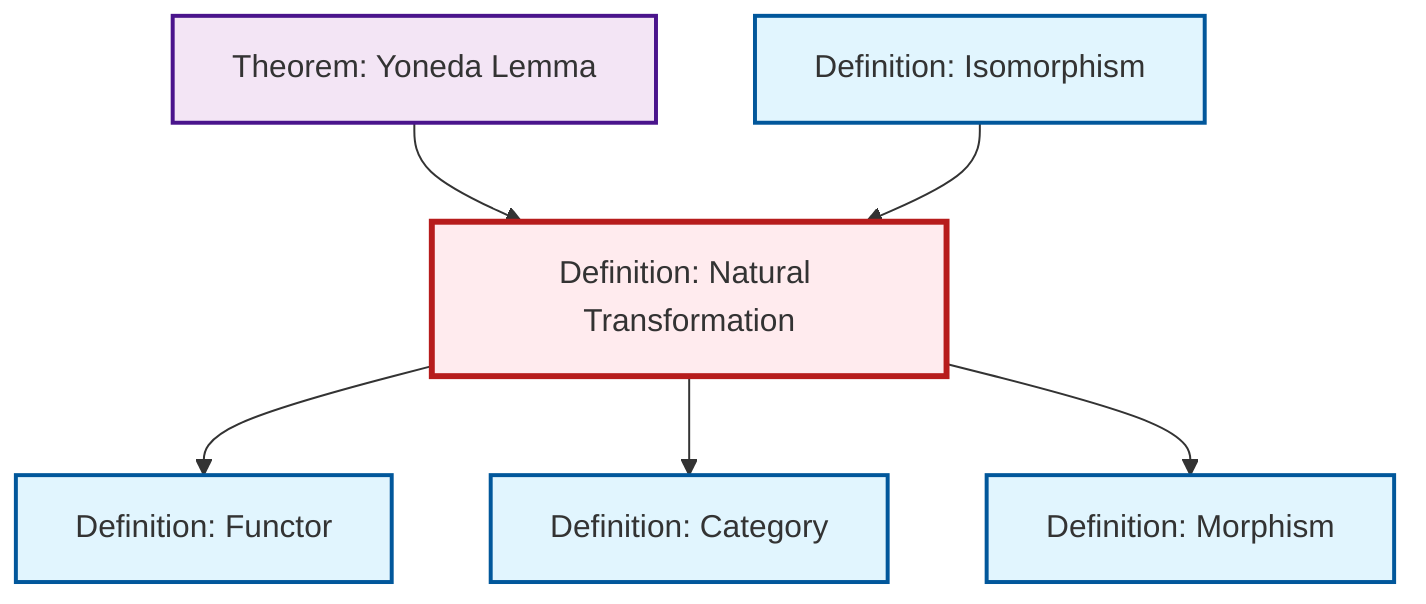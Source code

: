 graph TD
    classDef definition fill:#e1f5fe,stroke:#01579b,stroke-width:2px
    classDef theorem fill:#f3e5f5,stroke:#4a148c,stroke-width:2px
    classDef axiom fill:#fff3e0,stroke:#e65100,stroke-width:2px
    classDef example fill:#e8f5e9,stroke:#1b5e20,stroke-width:2px
    classDef current fill:#ffebee,stroke:#b71c1c,stroke-width:3px
    def-natural-transformation["Definition: Natural Transformation"]:::definition
    def-isomorphism["Definition: Isomorphism"]:::definition
    def-morphism["Definition: Morphism"]:::definition
    def-category["Definition: Category"]:::definition
    def-functor["Definition: Functor"]:::definition
    thm-yoneda["Theorem: Yoneda Lemma"]:::theorem
    thm-yoneda --> def-natural-transformation
    def-natural-transformation --> def-functor
    def-natural-transformation --> def-category
    def-natural-transformation --> def-morphism
    def-isomorphism --> def-natural-transformation
    class def-natural-transformation current